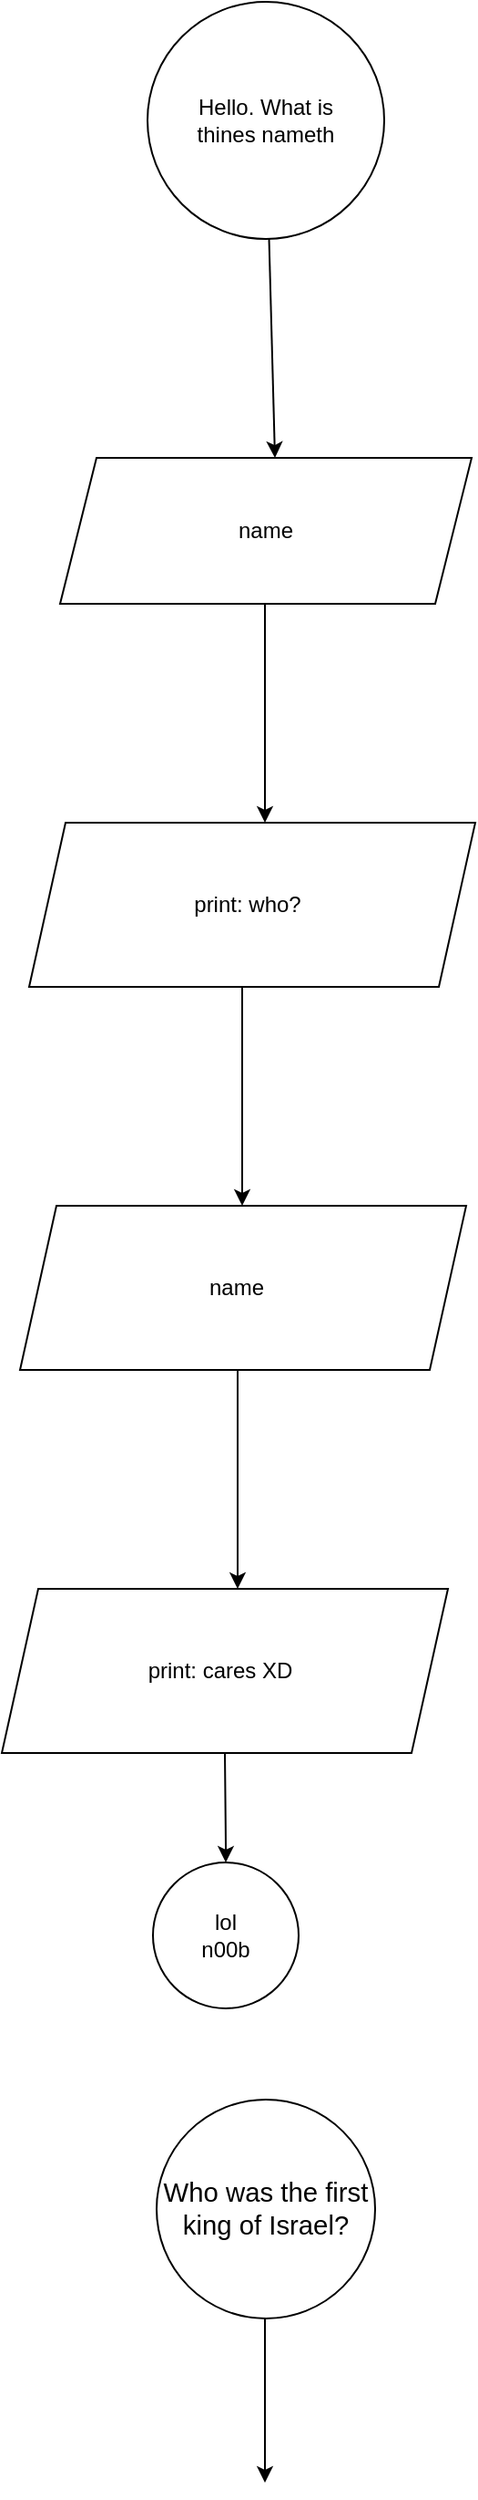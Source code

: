 <mxfile version="15.2.5" type="github">
  <diagram id="C5RBs43oDa-KdzZeNtuy" name="Page-1">
    <mxGraphModel dx="868" dy="488" grid="1" gridSize="10" guides="1" tooltips="1" connect="1" arrows="1" fold="1" page="1" pageScale="1" pageWidth="827" pageHeight="1169" math="0" shadow="0">
      <root>
        <mxCell id="WIyWlLk6GJQsqaUBKTNV-0" />
        <mxCell id="WIyWlLk6GJQsqaUBKTNV-1" parent="WIyWlLk6GJQsqaUBKTNV-0" />
        <mxCell id="lE3NF_PI5cldTT7ZDD_Q-0" value="" style="ellipse;whiteSpace=wrap;html=1;aspect=fixed;" parent="WIyWlLk6GJQsqaUBKTNV-1" vertex="1">
          <mxGeometry x="390" y="40" width="130" height="130" as="geometry" />
        </mxCell>
        <mxCell id="lE3NF_PI5cldTT7ZDD_Q-1" value="Hello. What is thines nameth" style="text;html=1;strokeColor=none;fillColor=none;align=center;verticalAlign=middle;whiteSpace=wrap;rounded=0;" parent="WIyWlLk6GJQsqaUBKTNV-1" vertex="1">
          <mxGeometry x="410" y="70" width="90" height="70" as="geometry" />
        </mxCell>
        <mxCell id="lE3NF_PI5cldTT7ZDD_Q-3" value="" style="endArrow=classic;html=1;" parent="WIyWlLk6GJQsqaUBKTNV-1" source="lE3NF_PI5cldTT7ZDD_Q-0" edge="1">
          <mxGeometry width="50" height="50" relative="1" as="geometry">
            <mxPoint x="460" y="170" as="sourcePoint" />
            <mxPoint x="460" y="290" as="targetPoint" />
          </mxGeometry>
        </mxCell>
        <mxCell id="E8_IAmrXLLCKTcGeQSGa-0" value="name" style="shape=parallelogram;perimeter=parallelogramPerimeter;whiteSpace=wrap;html=1;fixedSize=1;" vertex="1" parent="WIyWlLk6GJQsqaUBKTNV-1">
          <mxGeometry x="342" y="290" width="226" height="80" as="geometry" />
        </mxCell>
        <mxCell id="E8_IAmrXLLCKTcGeQSGa-2" value="" style="endArrow=classic;html=1;" edge="1" parent="WIyWlLk6GJQsqaUBKTNV-1">
          <mxGeometry width="50" height="50" relative="1" as="geometry">
            <mxPoint x="454.5" y="370" as="sourcePoint" />
            <mxPoint x="454.5" y="490" as="targetPoint" />
          </mxGeometry>
        </mxCell>
        <mxCell id="E8_IAmrXLLCKTcGeQSGa-3" value="" style="shape=parallelogram;perimeter=parallelogramPerimeter;whiteSpace=wrap;html=1;fixedSize=1;" vertex="1" parent="WIyWlLk6GJQsqaUBKTNV-1">
          <mxGeometry x="325" y="490" width="245" height="90" as="geometry" />
        </mxCell>
        <mxCell id="E8_IAmrXLLCKTcGeQSGa-4" value="print: who?" style="text;html=1;strokeColor=none;fillColor=none;align=center;verticalAlign=middle;whiteSpace=wrap;rounded=0;" vertex="1" parent="WIyWlLk6GJQsqaUBKTNV-1">
          <mxGeometry x="350" y="500" width="190" height="70" as="geometry" />
        </mxCell>
        <mxCell id="E8_IAmrXLLCKTcGeQSGa-5" value="" style="shape=parallelogram;perimeter=parallelogramPerimeter;whiteSpace=wrap;html=1;fixedSize=1;" vertex="1" parent="WIyWlLk6GJQsqaUBKTNV-1">
          <mxGeometry x="320" y="700" width="245" height="90" as="geometry" />
        </mxCell>
        <mxCell id="E8_IAmrXLLCKTcGeQSGa-6" value="name" style="text;html=1;strokeColor=none;fillColor=none;align=center;verticalAlign=middle;whiteSpace=wrap;rounded=0;" vertex="1" parent="WIyWlLk6GJQsqaUBKTNV-1">
          <mxGeometry x="340" y="710" width="198" height="70" as="geometry" />
        </mxCell>
        <mxCell id="E8_IAmrXLLCKTcGeQSGa-7" value="" style="endArrow=classic;html=1;" edge="1" parent="WIyWlLk6GJQsqaUBKTNV-1">
          <mxGeometry width="50" height="50" relative="1" as="geometry">
            <mxPoint x="442" y="580" as="sourcePoint" />
            <mxPoint x="442" y="700" as="targetPoint" />
          </mxGeometry>
        </mxCell>
        <mxCell id="E8_IAmrXLLCKTcGeQSGa-8" value="" style="endArrow=classic;html=1;" edge="1" parent="WIyWlLk6GJQsqaUBKTNV-1">
          <mxGeometry width="50" height="50" relative="1" as="geometry">
            <mxPoint x="439.5" y="790" as="sourcePoint" />
            <mxPoint x="439.5" y="910" as="targetPoint" />
          </mxGeometry>
        </mxCell>
        <mxCell id="E8_IAmrXLLCKTcGeQSGa-9" value="" style="shape=parallelogram;perimeter=parallelogramPerimeter;whiteSpace=wrap;html=1;fixedSize=1;" vertex="1" parent="WIyWlLk6GJQsqaUBKTNV-1">
          <mxGeometry x="310" y="910" width="245" height="90" as="geometry" />
        </mxCell>
        <mxCell id="E8_IAmrXLLCKTcGeQSGa-10" value="print: cares XD" style="text;html=1;strokeColor=none;fillColor=none;align=center;verticalAlign=middle;whiteSpace=wrap;rounded=0;" vertex="1" parent="WIyWlLk6GJQsqaUBKTNV-1">
          <mxGeometry x="335" y="920" width="190" height="70" as="geometry" />
        </mxCell>
        <mxCell id="E8_IAmrXLLCKTcGeQSGa-11" value="" style="ellipse;whiteSpace=wrap;html=1;aspect=fixed;" vertex="1" parent="WIyWlLk6GJQsqaUBKTNV-1">
          <mxGeometry x="393" y="1060" width="80" height="80" as="geometry" />
        </mxCell>
        <mxCell id="E8_IAmrXLLCKTcGeQSGa-12" value="" style="endArrow=classic;html=1;" edge="1" parent="WIyWlLk6GJQsqaUBKTNV-1">
          <mxGeometry width="50" height="50" relative="1" as="geometry">
            <mxPoint x="432.5" y="1000" as="sourcePoint" />
            <mxPoint x="433" y="1060" as="targetPoint" />
            <Array as="points">
              <mxPoint x="433" y="1050" />
            </Array>
          </mxGeometry>
        </mxCell>
        <mxCell id="E8_IAmrXLLCKTcGeQSGa-13" value="lol n00b" style="text;html=1;strokeColor=none;fillColor=none;align=center;verticalAlign=middle;whiteSpace=wrap;rounded=0;" vertex="1" parent="WIyWlLk6GJQsqaUBKTNV-1">
          <mxGeometry x="413" y="1090" width="40" height="20" as="geometry" />
        </mxCell>
        <mxCell id="E8_IAmrXLLCKTcGeQSGa-14" value="&lt;span class=&quot;NormalTextRun SCXW222344965 BCX0&quot; style=&quot;margin: 0px ; padding: 0px ; font-family: &amp;#34;calibri&amp;#34; , &amp;#34;calibri_embeddedfont&amp;#34; , &amp;#34;calibri_msfontservice&amp;#34; , sans-serif ; font-size: 14.667px ; text-align: left ; background-color: rgb(255 , 255 , 255)&quot;&gt;Who was the first king of&amp;nbsp;&lt;/span&gt;&lt;span class=&quot;NormalTextRun SpellingErrorV2 SCXW222344965 BCX0&quot; style=&quot;margin: 0px ; padding: 0px ; background-repeat: repeat-x ; background-position: left bottom ; border-bottom: 1px solid transparent ; font-family: &amp;#34;calibri&amp;#34; , &amp;#34;calibri_embeddedfont&amp;#34; , &amp;#34;calibri_msfontservice&amp;#34; , sans-serif ; font-size: 14.667px ; text-align: left ; background-color: rgb(255 , 255 , 255)&quot;&gt;Israel&lt;/span&gt;&lt;span class=&quot;NormalTextRun SCXW222344965 BCX0&quot; style=&quot;margin: 0px ; padding: 0px ; font-family: &amp;#34;calibri&amp;#34; , &amp;#34;calibri_embeddedfont&amp;#34; , &amp;#34;calibri_msfontservice&amp;#34; , sans-serif ; font-size: 14.667px ; text-align: left ; background-color: rgb(255 , 255 , 255)&quot;&gt;?&lt;/span&gt;" style="ellipse;whiteSpace=wrap;html=1;aspect=fixed;" vertex="1" parent="WIyWlLk6GJQsqaUBKTNV-1">
          <mxGeometry x="395" y="1190" width="120" height="120" as="geometry" />
        </mxCell>
        <mxCell id="E8_IAmrXLLCKTcGeQSGa-15" value="" style="endArrow=classic;html=1;" edge="1" parent="WIyWlLk6GJQsqaUBKTNV-1">
          <mxGeometry width="50" height="50" relative="1" as="geometry">
            <mxPoint x="454.5" y="1310" as="sourcePoint" />
            <mxPoint x="454.5" y="1400" as="targetPoint" />
            <Array as="points">
              <mxPoint x="454.5" y="1350" />
            </Array>
          </mxGeometry>
        </mxCell>
      </root>
    </mxGraphModel>
  </diagram>
</mxfile>
